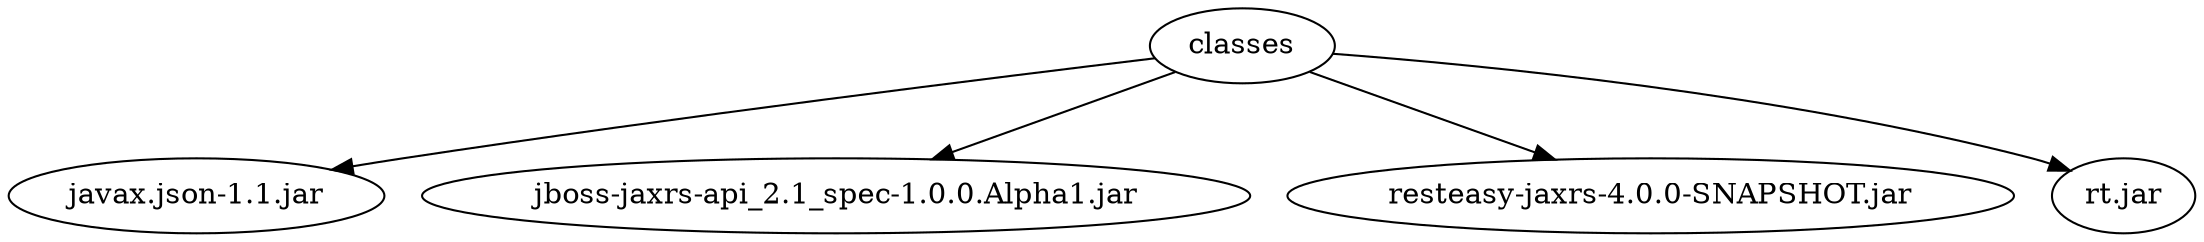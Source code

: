 digraph "summary" {
  "classes"                                          -> "javax.json-1.1.jar";
  "classes"                                          -> "jboss-jaxrs-api_2.1_spec-1.0.0.Alpha1.jar";
  "classes"                                          -> "resteasy-jaxrs-4.0.0-SNAPSHOT.jar";
  "classes"                                          -> "rt.jar";
}
